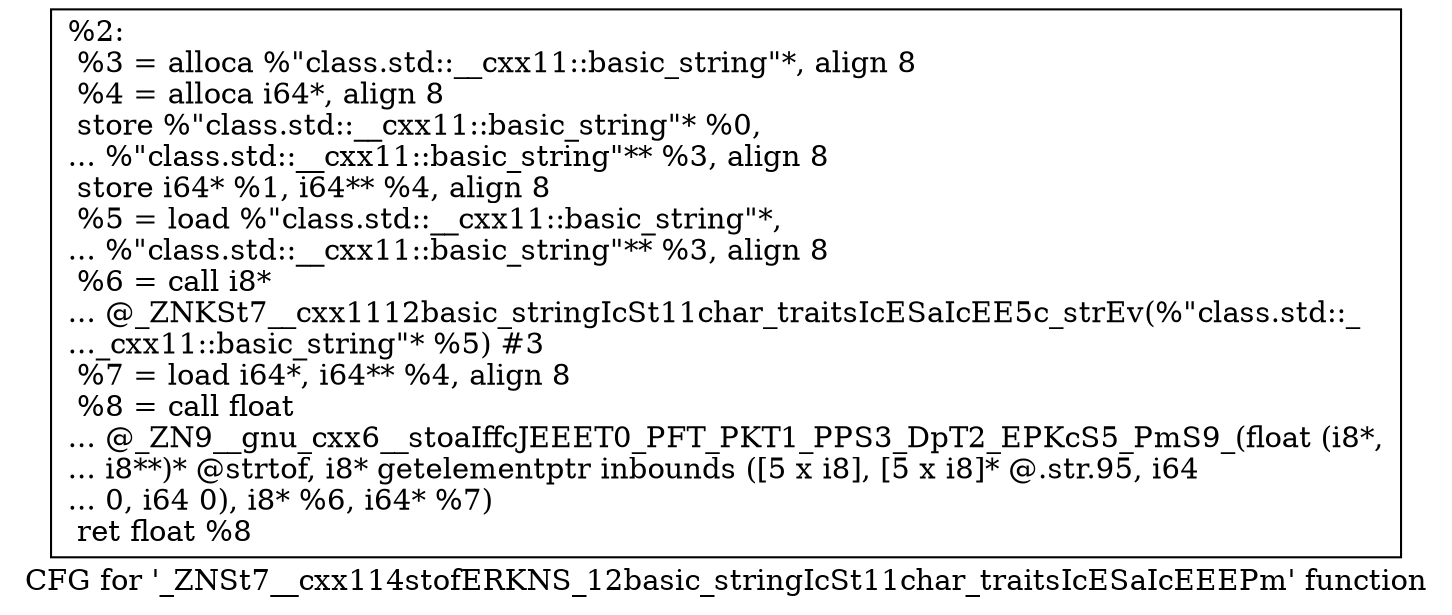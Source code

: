 digraph "CFG for '_ZNSt7__cxx114stofERKNS_12basic_stringIcSt11char_traitsIcESaIcEEEPm' function" {
	label="CFG for '_ZNSt7__cxx114stofERKNS_12basic_stringIcSt11char_traitsIcESaIcEEEPm' function";

	Node0x2055000 [shape=record,label="{%2:\l  %3 = alloca %\"class.std::__cxx11::basic_string\"*, align 8\l  %4 = alloca i64*, align 8\l  store %\"class.std::__cxx11::basic_string\"* %0,\l... %\"class.std::__cxx11::basic_string\"** %3, align 8\l  store i64* %1, i64** %4, align 8\l  %5 = load %\"class.std::__cxx11::basic_string\"*,\l... %\"class.std::__cxx11::basic_string\"** %3, align 8\l  %6 = call i8*\l... @_ZNKSt7__cxx1112basic_stringIcSt11char_traitsIcESaIcEE5c_strEv(%\"class.std::_\l..._cxx11::basic_string\"* %5) #3\l  %7 = load i64*, i64** %4, align 8\l  %8 = call float\l... @_ZN9__gnu_cxx6__stoaIffcJEEET0_PFT_PKT1_PPS3_DpT2_EPKcS5_PmS9_(float (i8*,\l... i8**)* @strtof, i8* getelementptr inbounds ([5 x i8], [5 x i8]* @.str.95, i64\l... 0, i64 0), i8* %6, i64* %7)\l  ret float %8\l}"];
}
